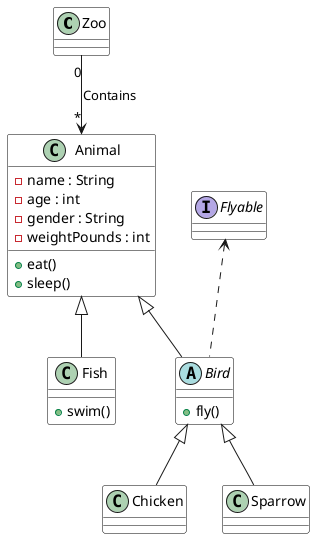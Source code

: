 @startuml

Class Zoo{

}

 Class Animal {
- name : String
- age : int
- gender : String
- weightPounds : int
+ eat()
+ sleep()
}

Class Fish{

+ swim()
}

abstract Class Bird{

+ fly()
}

Class Chicken{


}

Class Sparrow{


}

interface Flyable

Zoo "0" --> "*" Animal : "Contains"
Animal <|-- Fish
Animal <|-- Bird
Bird <|-- Sparrow
Bird <|-- Chicken
Flyable <.. Bird


skinparam class{
BackgroundColor White
BorderColor Black
}


@enduml
